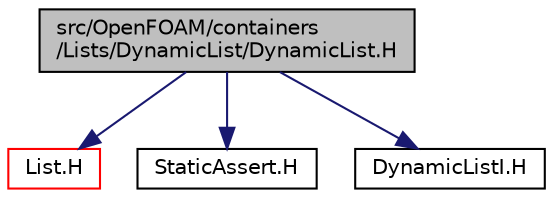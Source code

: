 digraph "src/OpenFOAM/containers/Lists/DynamicList/DynamicList.H"
{
  bgcolor="transparent";
  edge [fontname="Helvetica",fontsize="10",labelfontname="Helvetica",labelfontsize="10"];
  node [fontname="Helvetica",fontsize="10",shape=record];
  Node1 [label="src/OpenFOAM/containers\l/Lists/DynamicList/DynamicList.H",height=0.2,width=0.4,color="black", fillcolor="grey75", style="filled", fontcolor="black"];
  Node1 -> Node2 [color="midnightblue",fontsize="10",style="solid",fontname="Helvetica"];
  Node2 [label="List.H",height=0.2,width=0.4,color="red",URL="$a07587.html"];
  Node1 -> Node3 [color="midnightblue",fontsize="10",style="solid",fontname="Helvetica"];
  Node3 [label="StaticAssert.H",height=0.2,width=0.4,color="black",URL="$a07678.html"];
  Node1 -> Node4 [color="midnightblue",fontsize="10",style="solid",fontname="Helvetica"];
  Node4 [label="DynamicListI.H",height=0.2,width=0.4,color="black",URL="$a07577.html"];
}
